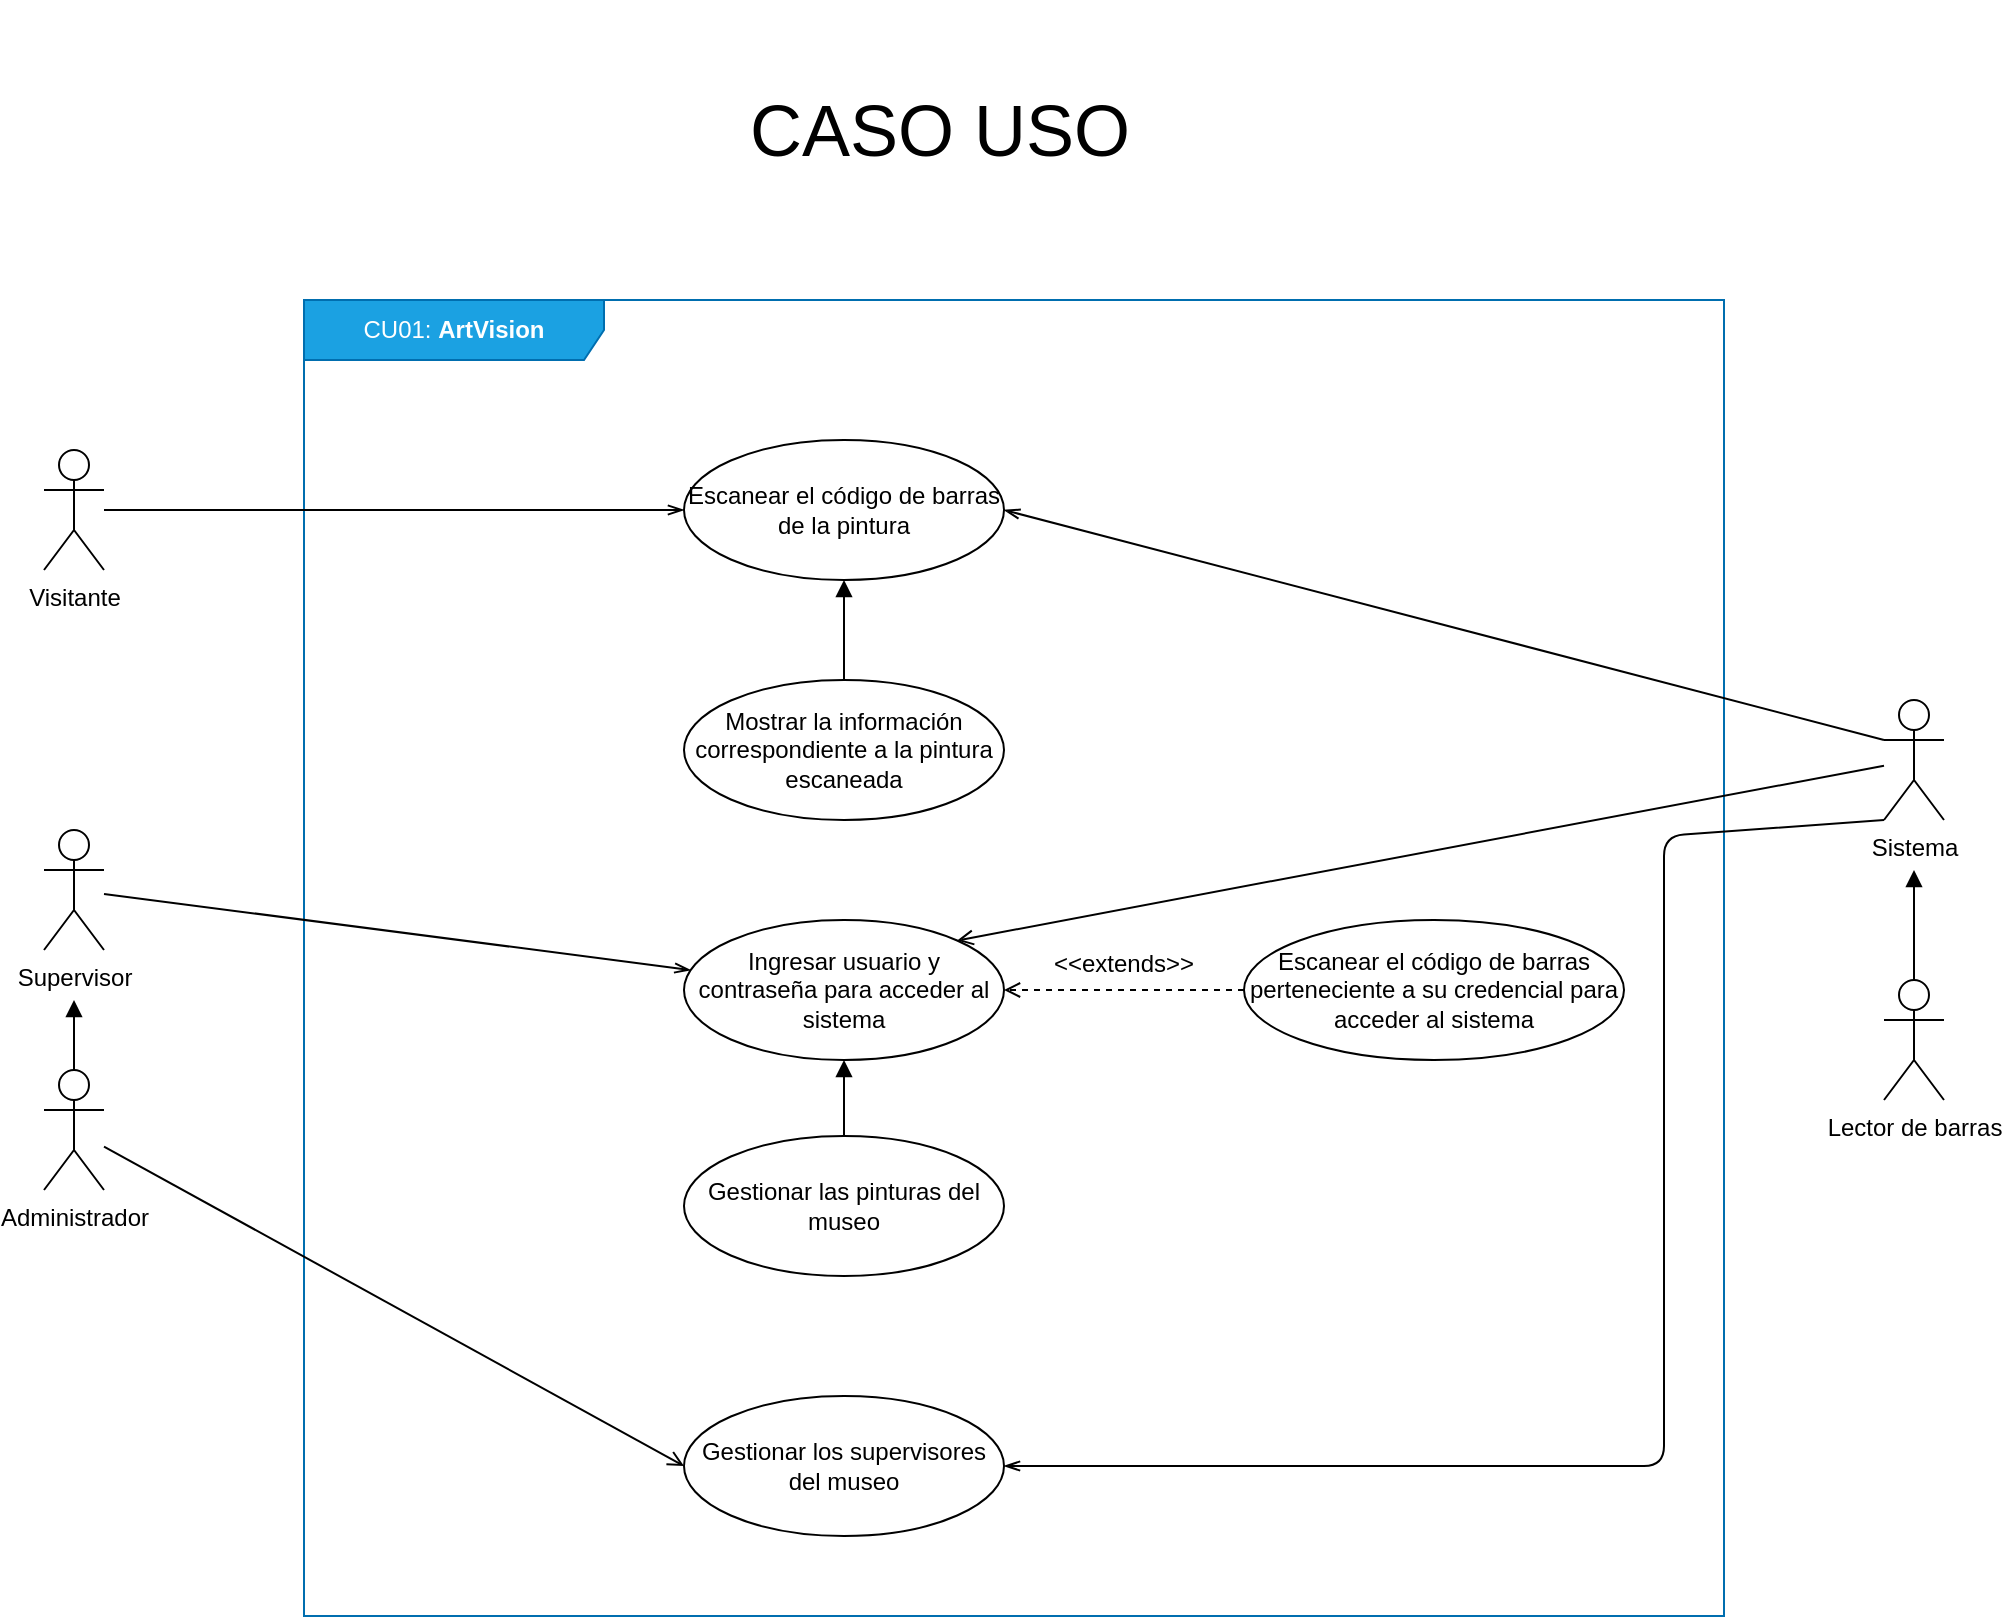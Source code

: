 <mxfile>
    <diagram id="rfDTgn8pvhqMW85G-63M" name="Page-1">
        <mxGraphModel dx="-2068" dy="4642" grid="1" gridSize="10" guides="1" tooltips="1" connect="1" arrows="1" fold="1" page="1" pageScale="1" pageWidth="827" pageHeight="1169" math="0" shadow="0">
            <root>
                <mxCell id="0"/>
                <mxCell id="1" parent="0"/>
                <mxCell id="2" value="&lt;span style=&quot;font-size: 36px;&quot;&gt;CASO USO&lt;/span&gt;" style="text;html=1;strokeColor=none;fillColor=none;align=center;verticalAlign=middle;whiteSpace=wrap;rounded=0;" vertex="1" parent="1">
                    <mxGeometry x="3992.68" y="-2270" width="270" height="130" as="geometry"/>
                </mxCell>
                <mxCell id="3" value="CU01:&amp;nbsp;&lt;span style=&quot;font-weight: 700;&quot;&gt;ArtVision&lt;/span&gt;" style="shape=umlFrame;whiteSpace=wrap;html=1;width=150;height=30;fillColor=#1ba1e2;fontColor=#ffffff;strokeColor=#006EAF;" vertex="1" parent="1">
                    <mxGeometry x="3810" y="-2120" width="710" height="658" as="geometry"/>
                </mxCell>
                <mxCell id="4" style="edgeStyle=none;html=1;entryX=0;entryY=0.5;entryDx=0;entryDy=0;endArrow=openThin;endFill=0;" edge="1" parent="1" source="5" target="11">
                    <mxGeometry relative="1" as="geometry">
                        <mxPoint x="3795" y="-1990" as="targetPoint"/>
                    </mxGeometry>
                </mxCell>
                <mxCell id="5" value="Visitante" style="shape=umlActor;verticalLabelPosition=bottom;verticalAlign=top;html=1;" vertex="1" parent="1">
                    <mxGeometry x="3680" y="-2045" width="30" height="60" as="geometry"/>
                </mxCell>
                <mxCell id="6" style="edgeStyle=none;html=1;exitX=0.5;exitY=0.5;exitDx=0;exitDy=0;exitPerimeter=0;endArrow=block;endFill=1;" edge="1" parent="1" source="8">
                    <mxGeometry relative="1" as="geometry">
                        <mxPoint x="3695" y="-1770" as="targetPoint"/>
                    </mxGeometry>
                </mxCell>
                <mxCell id="7" style="edgeStyle=none;html=1;entryX=0;entryY=0.5;entryDx=0;entryDy=0;endArrow=open;endFill=0;" edge="1" parent="1" source="8" target="15">
                    <mxGeometry relative="1" as="geometry"/>
                </mxCell>
                <mxCell id="8" value="Administrador" style="shape=umlActor;verticalLabelPosition=bottom;verticalAlign=top;html=1;" vertex="1" parent="1">
                    <mxGeometry x="3680" y="-1735" width="30" height="60" as="geometry"/>
                </mxCell>
                <mxCell id="9" style="edgeStyle=none;html=1;endArrow=openThin;endFill=0;" edge="1" parent="1" source="10" target="12">
                    <mxGeometry relative="1" as="geometry"/>
                </mxCell>
                <mxCell id="10" value="Supervisor" style="shape=umlActor;verticalLabelPosition=bottom;verticalAlign=top;html=1;" vertex="1" parent="1">
                    <mxGeometry x="3680" y="-1855" width="30" height="60" as="geometry"/>
                </mxCell>
                <mxCell id="11" value="Escanear el código de barras de la pintura" style="ellipse;whiteSpace=wrap;html=1;" vertex="1" parent="1">
                    <mxGeometry x="4000" y="-2050" width="160" height="70" as="geometry"/>
                </mxCell>
                <mxCell id="12" value="Ingresar usuario y contraseña para acceder al sistema" style="ellipse;whiteSpace=wrap;html=1;" vertex="1" parent="1">
                    <mxGeometry x="4000" y="-1810" width="160" height="70" as="geometry"/>
                </mxCell>
                <mxCell id="13" style="edgeStyle=none;html=1;endArrow=block;endFill=1;" edge="1" parent="1" source="14" target="12">
                    <mxGeometry relative="1" as="geometry"/>
                </mxCell>
                <mxCell id="14" value="Gestionar las pinturas del museo" style="ellipse;whiteSpace=wrap;html=1;" vertex="1" parent="1">
                    <mxGeometry x="4000" y="-1702" width="160" height="70" as="geometry"/>
                </mxCell>
                <mxCell id="15" value="Gestionar los supervisores del museo" style="ellipse;whiteSpace=wrap;html=1;" vertex="1" parent="1">
                    <mxGeometry x="4000" y="-1572" width="160" height="70" as="geometry"/>
                </mxCell>
                <mxCell id="16" style="edgeStyle=none;html=1;exitX=0;exitY=0.333;exitDx=0;exitDy=0;exitPerimeter=0;entryX=1;entryY=0.5;entryDx=0;entryDy=0;endArrow=openThin;endFill=0;" edge="1" parent="1" source="19" target="11">
                    <mxGeometry relative="1" as="geometry">
                        <mxPoint x="4500" y="-1885" as="targetPoint"/>
                    </mxGeometry>
                </mxCell>
                <mxCell id="17" style="edgeStyle=none;html=1;entryX=1;entryY=0.5;entryDx=0;entryDy=0;endArrow=openThin;endFill=0;exitX=0;exitY=1;exitDx=0;exitDy=0;exitPerimeter=0;" edge="1" parent="1" source="19" target="15">
                    <mxGeometry relative="1" as="geometry">
                        <Array as="points">
                            <mxPoint x="4490" y="-1852"/>
                            <mxPoint x="4490" y="-1537"/>
                        </Array>
                    </mxGeometry>
                </mxCell>
                <mxCell id="18" style="edgeStyle=none;html=1;entryX=1;entryY=0;entryDx=0;entryDy=0;endArrow=open;endFill=0;" edge="1" parent="1" source="19" target="12">
                    <mxGeometry relative="1" as="geometry"/>
                </mxCell>
                <mxCell id="19" value="Sistema" style="shape=umlActor;verticalLabelPosition=bottom;verticalAlign=top;html=1;" vertex="1" parent="1">
                    <mxGeometry x="4600" y="-1920" width="30" height="60" as="geometry"/>
                </mxCell>
                <mxCell id="20" style="edgeStyle=none;html=1;endArrow=block;endFill=1;" edge="1" parent="1" source="21">
                    <mxGeometry relative="1" as="geometry">
                        <mxPoint x="4615" y="-1835" as="targetPoint"/>
                    </mxGeometry>
                </mxCell>
                <mxCell id="21" value="Lector de barras" style="shape=umlActor;verticalLabelPosition=bottom;verticalAlign=top;html=1;" vertex="1" parent="1">
                    <mxGeometry x="4600" y="-1780" width="30" height="60" as="geometry"/>
                </mxCell>
                <mxCell id="22" style="edgeStyle=none;html=1;entryX=0.5;entryY=1;entryDx=0;entryDy=0;endArrow=block;endFill=1;" edge="1" parent="1" source="23" target="11">
                    <mxGeometry relative="1" as="geometry"/>
                </mxCell>
                <mxCell id="23" value="Mostrar la información correspondiente a la pintura escaneada" style="ellipse;whiteSpace=wrap;html=1;" vertex="1" parent="1">
                    <mxGeometry x="4000" y="-1930" width="160" height="70" as="geometry"/>
                </mxCell>
                <mxCell id="24" style="edgeStyle=none;html=1;entryX=1;entryY=0.5;entryDx=0;entryDy=0;endArrow=open;endFill=0;dashed=1;" edge="1" parent="1" source="25" target="12">
                    <mxGeometry relative="1" as="geometry"/>
                </mxCell>
                <mxCell id="25" value="Escanear el código de barras perteneciente a su credencial para acceder al sistema" style="ellipse;whiteSpace=wrap;html=1;" vertex="1" parent="1">
                    <mxGeometry x="4280" y="-1810" width="190" height="70" as="geometry"/>
                </mxCell>
                <mxCell id="26" value="&amp;lt;&amp;lt;extends&amp;gt;&amp;gt;" style="text;html=1;strokeColor=none;fillColor=none;align=center;verticalAlign=middle;whiteSpace=wrap;rounded=0;" vertex="1" parent="1">
                    <mxGeometry x="4190" y="-1803" width="60" height="30" as="geometry"/>
                </mxCell>
            </root>
        </mxGraphModel>
    </diagram>
</mxfile>